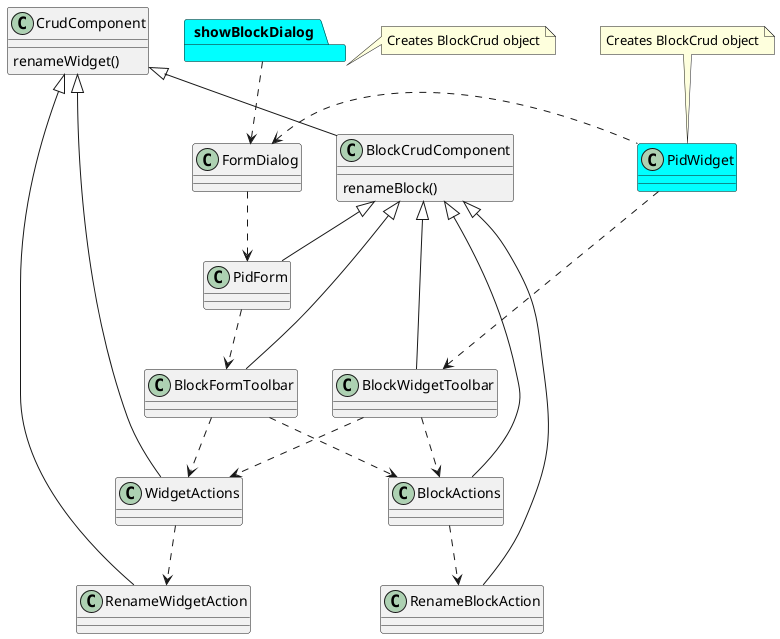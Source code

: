 @startuml Crud Components 
allowmixing

package showBlockDialog #cyan
Class FormDialog
Class PidWidget #cyan
Class BlockWidgetToolbar
Class PidForm
Class WidgetActions
Class BlockActions
Class RenameBlockAction
Class RenameWidgetAction
Class BlockFormToolbar
Class CrudComponent {
    renameWidget()
}
Class BlockCrudComponent {
    renameBlock()
}

note right of showBlockDialog
    Creates BlockCrud object
end note

note top of PidWidget
    Creates BlockCrud object
end note

CrudComponent <|-down- WidgetActions
CrudComponent <|-down- RenameWidgetAction
CrudComponent <|-down- BlockCrudComponent

BlockCrudComponent <|-down- PidForm
BlockCrudComponent <|-down- BlockActions
BlockCrudComponent <|-down- BlockFormToolbar
BlockCrudComponent <|-down- RenameBlockAction
BlockCrudComponent <|-down- BlockWidgetToolbar

showBlockDialog .down.> FormDialog
PidWidget .left.> FormDialog
FormDialog .down.> PidForm
PidWidget .down.> BlockWidgetToolbar
BlockWidgetToolbar .down.> WidgetActions
BlockWidgetToolbar .down.> BlockActions
WidgetActions .down.> RenameWidgetAction
BlockActions .down.> RenameBlockAction

PidForm .down.> BlockFormToolbar
BlockFormToolbar .down.> WidgetActions
BlockFormToolbar .down.> BlockActions

@enduml
